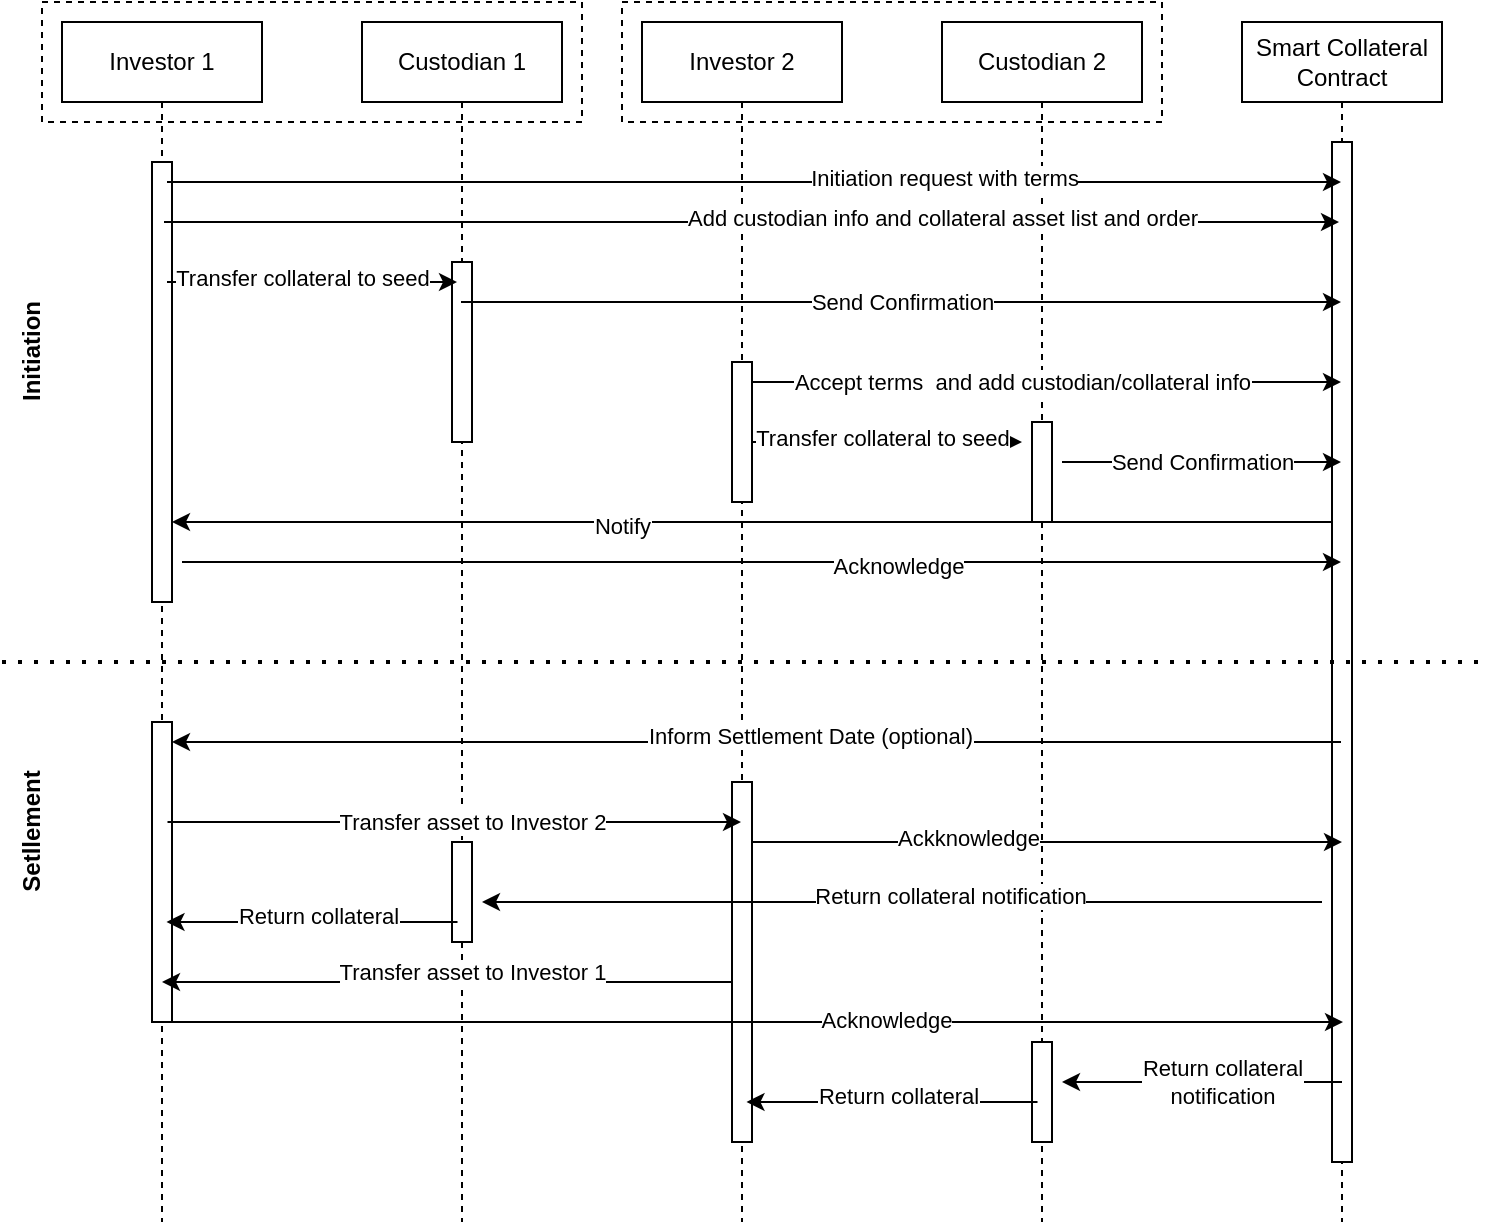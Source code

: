 <mxfile version="21.6.2" type="device">
  <diagram name="Page-1" id="2YBvvXClWsGukQMizWep">
    <mxGraphModel dx="954" dy="652" grid="1" gridSize="10" guides="1" tooltips="1" connect="1" arrows="1" fold="1" page="1" pageScale="1" pageWidth="850" pageHeight="1100" math="0" shadow="0">
      <root>
        <mxCell id="0" />
        <mxCell id="1" parent="0" />
        <mxCell id="dpWOqUeGicR4GXBdAQfl-8" value="" style="rounded=0;whiteSpace=wrap;html=1;dashed=1;" vertex="1" parent="1">
          <mxGeometry x="360" y="30" width="270" height="60" as="geometry" />
        </mxCell>
        <mxCell id="dpWOqUeGicR4GXBdAQfl-7" value="" style="rounded=0;whiteSpace=wrap;html=1;dashed=1;" vertex="1" parent="1">
          <mxGeometry x="70" y="30" width="270" height="60" as="geometry" />
        </mxCell>
        <mxCell id="aM9ryv3xv72pqoxQDRHE-1" value="Investor 1" style="shape=umlLifeline;perimeter=lifelinePerimeter;whiteSpace=wrap;html=1;container=0;dropTarget=0;collapsible=0;recursiveResize=0;outlineConnect=0;portConstraint=eastwest;newEdgeStyle={&quot;edgeStyle&quot;:&quot;elbowEdgeStyle&quot;,&quot;elbow&quot;:&quot;vertical&quot;,&quot;curved&quot;:0,&quot;rounded&quot;:0};" parent="1" vertex="1">
          <mxGeometry x="80" y="40" width="100" height="600" as="geometry" />
        </mxCell>
        <mxCell id="aM9ryv3xv72pqoxQDRHE-2" value="" style="html=1;points=[];perimeter=orthogonalPerimeter;outlineConnect=0;targetShapes=umlLifeline;portConstraint=eastwest;newEdgeStyle={&quot;edgeStyle&quot;:&quot;elbowEdgeStyle&quot;,&quot;elbow&quot;:&quot;vertical&quot;,&quot;curved&quot;:0,&quot;rounded&quot;:0};" parent="aM9ryv3xv72pqoxQDRHE-1" vertex="1">
          <mxGeometry x="45" y="70" width="10" height="220" as="geometry" />
        </mxCell>
        <mxCell id="dpWOqUeGicR4GXBdAQfl-31" value="" style="html=1;points=[];perimeter=orthogonalPerimeter;outlineConnect=0;targetShapes=umlLifeline;portConstraint=eastwest;newEdgeStyle={&quot;edgeStyle&quot;:&quot;elbowEdgeStyle&quot;,&quot;elbow&quot;:&quot;vertical&quot;,&quot;curved&quot;:0,&quot;rounded&quot;:0};" vertex="1" parent="aM9ryv3xv72pqoxQDRHE-1">
          <mxGeometry x="45" y="350" width="10" height="150" as="geometry" />
        </mxCell>
        <mxCell id="aM9ryv3xv72pqoxQDRHE-5" value="Custodian 1" style="shape=umlLifeline;perimeter=lifelinePerimeter;whiteSpace=wrap;html=1;container=0;dropTarget=0;collapsible=0;recursiveResize=0;outlineConnect=0;portConstraint=eastwest;newEdgeStyle={&quot;edgeStyle&quot;:&quot;elbowEdgeStyle&quot;,&quot;elbow&quot;:&quot;vertical&quot;,&quot;curved&quot;:0,&quot;rounded&quot;:0};" parent="1" vertex="1">
          <mxGeometry x="230" y="40" width="100" height="600" as="geometry" />
        </mxCell>
        <mxCell id="aM9ryv3xv72pqoxQDRHE-6" value="" style="html=1;points=[];perimeter=orthogonalPerimeter;outlineConnect=0;targetShapes=umlLifeline;portConstraint=eastwest;newEdgeStyle={&quot;edgeStyle&quot;:&quot;elbowEdgeStyle&quot;,&quot;elbow&quot;:&quot;vertical&quot;,&quot;curved&quot;:0,&quot;rounded&quot;:0};" parent="aM9ryv3xv72pqoxQDRHE-5" vertex="1">
          <mxGeometry x="45" y="120" width="10" height="90" as="geometry" />
        </mxCell>
        <mxCell id="dpWOqUeGicR4GXBdAQfl-43" value="" style="html=1;points=[];perimeter=orthogonalPerimeter;outlineConnect=0;targetShapes=umlLifeline;portConstraint=eastwest;newEdgeStyle={&quot;edgeStyle&quot;:&quot;elbowEdgeStyle&quot;,&quot;elbow&quot;:&quot;vertical&quot;,&quot;curved&quot;:0,&quot;rounded&quot;:0};" vertex="1" parent="aM9ryv3xv72pqoxQDRHE-5">
          <mxGeometry x="45" y="410" width="10" height="50" as="geometry" />
        </mxCell>
        <mxCell id="dpWOqUeGicR4GXBdAQfl-1" value="Investor 2" style="shape=umlLifeline;perimeter=lifelinePerimeter;whiteSpace=wrap;html=1;container=0;dropTarget=0;collapsible=0;recursiveResize=0;outlineConnect=0;portConstraint=eastwest;newEdgeStyle={&quot;edgeStyle&quot;:&quot;elbowEdgeStyle&quot;,&quot;elbow&quot;:&quot;vertical&quot;,&quot;curved&quot;:0,&quot;rounded&quot;:0};" vertex="1" parent="1">
          <mxGeometry x="370" y="40" width="100" height="600" as="geometry" />
        </mxCell>
        <mxCell id="dpWOqUeGicR4GXBdAQfl-2" value="" style="html=1;points=[];perimeter=orthogonalPerimeter;outlineConnect=0;targetShapes=umlLifeline;portConstraint=eastwest;newEdgeStyle={&quot;edgeStyle&quot;:&quot;elbowEdgeStyle&quot;,&quot;elbow&quot;:&quot;vertical&quot;,&quot;curved&quot;:0,&quot;rounded&quot;:0};" vertex="1" parent="dpWOqUeGicR4GXBdAQfl-1">
          <mxGeometry x="45" y="170" width="10" height="70" as="geometry" />
        </mxCell>
        <mxCell id="dpWOqUeGicR4GXBdAQfl-34" value="" style="html=1;points=[];perimeter=orthogonalPerimeter;outlineConnect=0;targetShapes=umlLifeline;portConstraint=eastwest;newEdgeStyle={&quot;edgeStyle&quot;:&quot;elbowEdgeStyle&quot;,&quot;elbow&quot;:&quot;vertical&quot;,&quot;curved&quot;:0,&quot;rounded&quot;:0};" vertex="1" parent="dpWOqUeGicR4GXBdAQfl-1">
          <mxGeometry x="45" y="380" width="10" height="180" as="geometry" />
        </mxCell>
        <mxCell id="dpWOqUeGicR4GXBdAQfl-3" value="Smart Collateral&lt;br&gt;Contract" style="shape=umlLifeline;perimeter=lifelinePerimeter;whiteSpace=wrap;html=1;container=0;dropTarget=0;collapsible=0;recursiveResize=0;outlineConnect=0;portConstraint=eastwest;newEdgeStyle={&quot;edgeStyle&quot;:&quot;elbowEdgeStyle&quot;,&quot;elbow&quot;:&quot;vertical&quot;,&quot;curved&quot;:0,&quot;rounded&quot;:0};" vertex="1" parent="1">
          <mxGeometry x="670" y="40" width="100" height="600" as="geometry" />
        </mxCell>
        <mxCell id="dpWOqUeGicR4GXBdAQfl-4" value="" style="html=1;points=[];perimeter=orthogonalPerimeter;outlineConnect=0;targetShapes=umlLifeline;portConstraint=eastwest;newEdgeStyle={&quot;edgeStyle&quot;:&quot;elbowEdgeStyle&quot;,&quot;elbow&quot;:&quot;vertical&quot;,&quot;curved&quot;:0,&quot;rounded&quot;:0};" vertex="1" parent="dpWOqUeGicR4GXBdAQfl-3">
          <mxGeometry x="45" y="60" width="10" height="510" as="geometry" />
        </mxCell>
        <mxCell id="dpWOqUeGicR4GXBdAQfl-5" value="Custodian 2" style="shape=umlLifeline;perimeter=lifelinePerimeter;whiteSpace=wrap;html=1;container=0;dropTarget=0;collapsible=0;recursiveResize=0;outlineConnect=0;portConstraint=eastwest;newEdgeStyle={&quot;edgeStyle&quot;:&quot;elbowEdgeStyle&quot;,&quot;elbow&quot;:&quot;vertical&quot;,&quot;curved&quot;:0,&quot;rounded&quot;:0};" vertex="1" parent="1">
          <mxGeometry x="520" y="40" width="100" height="600" as="geometry" />
        </mxCell>
        <mxCell id="dpWOqUeGicR4GXBdAQfl-6" value="" style="html=1;points=[];perimeter=orthogonalPerimeter;outlineConnect=0;targetShapes=umlLifeline;portConstraint=eastwest;newEdgeStyle={&quot;edgeStyle&quot;:&quot;elbowEdgeStyle&quot;,&quot;elbow&quot;:&quot;vertical&quot;,&quot;curved&quot;:0,&quot;rounded&quot;:0};" vertex="1" parent="dpWOqUeGicR4GXBdAQfl-5">
          <mxGeometry x="45" y="200" width="10" height="50" as="geometry" />
        </mxCell>
        <mxCell id="dpWOqUeGicR4GXBdAQfl-50" value="" style="html=1;points=[];perimeter=orthogonalPerimeter;outlineConnect=0;targetShapes=umlLifeline;portConstraint=eastwest;newEdgeStyle={&quot;edgeStyle&quot;:&quot;elbowEdgeStyle&quot;,&quot;elbow&quot;:&quot;vertical&quot;,&quot;curved&quot;:0,&quot;rounded&quot;:0};" vertex="1" parent="dpWOqUeGicR4GXBdAQfl-5">
          <mxGeometry x="45" y="510" width="10" height="50" as="geometry" />
        </mxCell>
        <mxCell id="dpWOqUeGicR4GXBdAQfl-9" value="" style="endArrow=classic;html=1;rounded=0;" edge="1" parent="1" target="dpWOqUeGicR4GXBdAQfl-3">
          <mxGeometry width="50" height="50" relative="1" as="geometry">
            <mxPoint x="132.5" y="120" as="sourcePoint" />
            <mxPoint x="427.5" y="120" as="targetPoint" />
          </mxGeometry>
        </mxCell>
        <mxCell id="dpWOqUeGicR4GXBdAQfl-10" value="Initiation request with terms" style="edgeLabel;html=1;align=center;verticalAlign=middle;resizable=0;points=[];" vertex="1" connectable="0" parent="dpWOqUeGicR4GXBdAQfl-9">
          <mxGeometry x="0.256" y="2" relative="1" as="geometry">
            <mxPoint x="20" as="offset" />
          </mxGeometry>
        </mxCell>
        <mxCell id="dpWOqUeGicR4GXBdAQfl-11" value="" style="endArrow=classic;html=1;rounded=0;" edge="1" parent="1">
          <mxGeometry width="50" height="50" relative="1" as="geometry">
            <mxPoint x="131" y="140" as="sourcePoint" />
            <mxPoint x="718.5" y="140" as="targetPoint" />
          </mxGeometry>
        </mxCell>
        <mxCell id="dpWOqUeGicR4GXBdAQfl-12" value="Add custodian info and collateral asset list and order" style="edgeLabel;html=1;align=center;verticalAlign=middle;resizable=0;points=[];" vertex="1" connectable="0" parent="dpWOqUeGicR4GXBdAQfl-11">
          <mxGeometry x="0.256" y="2" relative="1" as="geometry">
            <mxPoint x="20" as="offset" />
          </mxGeometry>
        </mxCell>
        <mxCell id="dpWOqUeGicR4GXBdAQfl-13" value="" style="endArrow=classic;html=1;rounded=0;" edge="1" parent="1">
          <mxGeometry width="50" height="50" relative="1" as="geometry">
            <mxPoint x="132.5" y="170" as="sourcePoint" />
            <mxPoint x="277.5" y="170" as="targetPoint" />
          </mxGeometry>
        </mxCell>
        <mxCell id="dpWOqUeGicR4GXBdAQfl-14" value="Transfer collateral to seed" style="edgeLabel;html=1;align=center;verticalAlign=middle;resizable=0;points=[];" vertex="1" connectable="0" parent="dpWOqUeGicR4GXBdAQfl-13">
          <mxGeometry x="0.083" y="2" relative="1" as="geometry">
            <mxPoint x="-11" as="offset" />
          </mxGeometry>
        </mxCell>
        <mxCell id="dpWOqUeGicR4GXBdAQfl-15" value="Send Confirmation" style="endArrow=classic;html=1;rounded=0;" edge="1" parent="1">
          <mxGeometry width="50" height="50" relative="1" as="geometry">
            <mxPoint x="279.5" y="180" as="sourcePoint" />
            <mxPoint x="719.5" y="180" as="targetPoint" />
          </mxGeometry>
        </mxCell>
        <mxCell id="dpWOqUeGicR4GXBdAQfl-16" value="" style="endArrow=classic;html=1;rounded=0;" edge="1" parent="1">
          <mxGeometry width="50" height="50" relative="1" as="geometry">
            <mxPoint x="425" y="220" as="sourcePoint" />
            <mxPoint x="719.5" y="220" as="targetPoint" />
          </mxGeometry>
        </mxCell>
        <mxCell id="dpWOqUeGicR4GXBdAQfl-17" value="Accept terms&amp;nbsp; and add custodian/collateral info" style="edgeLabel;html=1;align=center;verticalAlign=middle;resizable=0;points=[];" vertex="1" connectable="0" parent="dpWOqUeGicR4GXBdAQfl-16">
          <mxGeometry x="-0.362" y="4" relative="1" as="geometry">
            <mxPoint x="41" y="4" as="offset" />
          </mxGeometry>
        </mxCell>
        <mxCell id="dpWOqUeGicR4GXBdAQfl-18" value="" style="endArrow=classic;html=1;rounded=0;" edge="1" parent="1">
          <mxGeometry width="50" height="50" relative="1" as="geometry">
            <mxPoint x="425" y="250" as="sourcePoint" />
            <mxPoint x="560" y="250" as="targetPoint" />
          </mxGeometry>
        </mxCell>
        <mxCell id="dpWOqUeGicR4GXBdAQfl-19" value="Transfer collateral to seed" style="edgeLabel;html=1;align=center;verticalAlign=middle;resizable=0;points=[];" vertex="1" connectable="0" parent="dpWOqUeGicR4GXBdAQfl-18">
          <mxGeometry x="-0.17" y="2" relative="1" as="geometry">
            <mxPoint x="9" as="offset" />
          </mxGeometry>
        </mxCell>
        <mxCell id="dpWOqUeGicR4GXBdAQfl-20" value="Send Confirmation" style="endArrow=classic;html=1;rounded=0;" edge="1" parent="1" target="dpWOqUeGicR4GXBdAQfl-3">
          <mxGeometry width="50" height="50" relative="1" as="geometry">
            <mxPoint x="580" y="260" as="sourcePoint" />
            <mxPoint x="840" y="260" as="targetPoint" />
          </mxGeometry>
        </mxCell>
        <mxCell id="dpWOqUeGicR4GXBdAQfl-21" value="" style="endArrow=classic;html=1;rounded=0;" edge="1" parent="1">
          <mxGeometry width="50" height="50" relative="1" as="geometry">
            <mxPoint x="715" y="290" as="sourcePoint" />
            <mxPoint x="135" y="290" as="targetPoint" />
          </mxGeometry>
        </mxCell>
        <mxCell id="dpWOqUeGicR4GXBdAQfl-24" value="Notify" style="edgeLabel;html=1;align=center;verticalAlign=middle;resizable=0;points=[];" vertex="1" connectable="0" parent="dpWOqUeGicR4GXBdAQfl-21">
          <mxGeometry x="0.224" y="2" relative="1" as="geometry">
            <mxPoint as="offset" />
          </mxGeometry>
        </mxCell>
        <mxCell id="dpWOqUeGicR4GXBdAQfl-25" value="" style="endArrow=classic;html=1;rounded=0;" edge="1" parent="1" target="dpWOqUeGicR4GXBdAQfl-3">
          <mxGeometry width="50" height="50" relative="1" as="geometry">
            <mxPoint x="140" y="310" as="sourcePoint" />
            <mxPoint x="425.5" y="310" as="targetPoint" />
          </mxGeometry>
        </mxCell>
        <mxCell id="dpWOqUeGicR4GXBdAQfl-26" value="Acknowledge" style="edgeLabel;html=1;align=center;verticalAlign=middle;resizable=0;points=[];" vertex="1" connectable="0" parent="dpWOqUeGicR4GXBdAQfl-25">
          <mxGeometry x="0.235" y="-2" relative="1" as="geometry">
            <mxPoint as="offset" />
          </mxGeometry>
        </mxCell>
        <mxCell id="dpWOqUeGicR4GXBdAQfl-28" value="&lt;b&gt;Initiation&lt;/b&gt;" style="text;html=1;align=center;verticalAlign=middle;resizable=0;points=[];autosize=1;strokeColor=none;fillColor=none;rotation=-90;" vertex="1" parent="1">
          <mxGeometry x="30" y="190" width="70" height="30" as="geometry" />
        </mxCell>
        <mxCell id="dpWOqUeGicR4GXBdAQfl-29" value="&lt;b&gt;Setllement&lt;/b&gt;" style="text;html=1;align=center;verticalAlign=middle;resizable=0;points=[];autosize=1;strokeColor=none;fillColor=none;rotation=-90;" vertex="1" parent="1">
          <mxGeometry x="25" y="430" width="80" height="30" as="geometry" />
        </mxCell>
        <mxCell id="dpWOqUeGicR4GXBdAQfl-30" value="" style="endArrow=none;dashed=1;html=1;dashPattern=1 3;strokeWidth=2;rounded=0;" edge="1" parent="1">
          <mxGeometry width="50" height="50" relative="1" as="geometry">
            <mxPoint x="50" y="360" as="sourcePoint" />
            <mxPoint x="790" y="360" as="targetPoint" />
          </mxGeometry>
        </mxCell>
        <mxCell id="dpWOqUeGicR4GXBdAQfl-32" value="" style="endArrow=classic;html=1;rounded=0;" edge="1" parent="1" source="dpWOqUeGicR4GXBdAQfl-3" target="dpWOqUeGicR4GXBdAQfl-31">
          <mxGeometry width="50" height="50" relative="1" as="geometry">
            <mxPoint x="380" y="310" as="sourcePoint" />
            <mxPoint x="430" y="260" as="targetPoint" />
            <Array as="points">
              <mxPoint x="580" y="400" />
            </Array>
          </mxGeometry>
        </mxCell>
        <mxCell id="dpWOqUeGicR4GXBdAQfl-33" value="Inform Settlement Date (optional)" style="edgeLabel;html=1;align=center;verticalAlign=middle;resizable=0;points=[];" vertex="1" connectable="0" parent="dpWOqUeGicR4GXBdAQfl-32">
          <mxGeometry x="-0.088" y="-3" relative="1" as="geometry">
            <mxPoint x="1" as="offset" />
          </mxGeometry>
        </mxCell>
        <mxCell id="dpWOqUeGicR4GXBdAQfl-35" value="" style="endArrow=classic;html=1;rounded=0;" edge="1" parent="1" target="dpWOqUeGicR4GXBdAQfl-1">
          <mxGeometry width="50" height="50" relative="1" as="geometry">
            <mxPoint x="132.75" y="440" as="sourcePoint" />
            <mxPoint x="277.25" y="440" as="targetPoint" />
          </mxGeometry>
        </mxCell>
        <mxCell id="dpWOqUeGicR4GXBdAQfl-36" value="Transfer asset to Investor 2" style="edgeLabel;html=1;align=center;verticalAlign=middle;resizable=0;points=[];" vertex="1" connectable="0" parent="dpWOqUeGicR4GXBdAQfl-35">
          <mxGeometry x="-0.471" y="4" relative="1" as="geometry">
            <mxPoint x="76" y="4" as="offset" />
          </mxGeometry>
        </mxCell>
        <mxCell id="dpWOqUeGicR4GXBdAQfl-37" value="" style="endArrow=classic;html=1;rounded=0;" edge="1" parent="1">
          <mxGeometry width="50" height="50" relative="1" as="geometry">
            <mxPoint x="414.5" y="520" as="sourcePoint" />
            <mxPoint x="130" y="520" as="targetPoint" />
          </mxGeometry>
        </mxCell>
        <mxCell id="dpWOqUeGicR4GXBdAQfl-38" value="Transfer asset to Investor 1" style="edgeLabel;html=1;align=center;verticalAlign=middle;resizable=0;points=[];" vertex="1" connectable="0" parent="dpWOqUeGicR4GXBdAQfl-37">
          <mxGeometry x="-0.448" y="-4" relative="1" as="geometry">
            <mxPoint x="-51" y="-1" as="offset" />
          </mxGeometry>
        </mxCell>
        <mxCell id="dpWOqUeGicR4GXBdAQfl-39" value="" style="endArrow=classic;html=1;rounded=0;" edge="1" parent="1">
          <mxGeometry width="50" height="50" relative="1" as="geometry">
            <mxPoint x="425" y="450" as="sourcePoint" />
            <mxPoint x="720" y="450" as="targetPoint" />
          </mxGeometry>
        </mxCell>
        <mxCell id="dpWOqUeGicR4GXBdAQfl-41" value="Ackknowledge" style="edgeLabel;html=1;align=center;verticalAlign=middle;resizable=0;points=[];" vertex="1" connectable="0" parent="dpWOqUeGicR4GXBdAQfl-39">
          <mxGeometry x="-0.268" y="2" relative="1" as="geometry">
            <mxPoint as="offset" />
          </mxGeometry>
        </mxCell>
        <mxCell id="dpWOqUeGicR4GXBdAQfl-40" value="" style="endArrow=classic;html=1;rounded=0;" edge="1" parent="1">
          <mxGeometry width="50" height="50" relative="1" as="geometry">
            <mxPoint x="130" y="540" as="sourcePoint" />
            <mxPoint x="720.5" y="540" as="targetPoint" />
          </mxGeometry>
        </mxCell>
        <mxCell id="dpWOqUeGicR4GXBdAQfl-42" value="Acknowledge" style="edgeLabel;html=1;align=center;verticalAlign=middle;resizable=0;points=[];" vertex="1" connectable="0" parent="dpWOqUeGicR4GXBdAQfl-40">
          <mxGeometry x="0.224" y="1" relative="1" as="geometry">
            <mxPoint as="offset" />
          </mxGeometry>
        </mxCell>
        <mxCell id="dpWOqUeGicR4GXBdAQfl-44" value="" style="endArrow=classic;html=1;rounded=0;" edge="1" parent="1">
          <mxGeometry width="50" height="50" relative="1" as="geometry">
            <mxPoint x="710" y="480" as="sourcePoint" />
            <mxPoint x="290" y="480" as="targetPoint" />
          </mxGeometry>
        </mxCell>
        <mxCell id="dpWOqUeGicR4GXBdAQfl-45" value="Return collateral notification" style="edgeLabel;html=1;align=center;verticalAlign=middle;resizable=0;points=[];" vertex="1" connectable="0" parent="dpWOqUeGicR4GXBdAQfl-44">
          <mxGeometry x="-0.114" y="-3" relative="1" as="geometry">
            <mxPoint as="offset" />
          </mxGeometry>
        </mxCell>
        <mxCell id="dpWOqUeGicR4GXBdAQfl-46" value="" style="endArrow=classic;html=1;rounded=0;" edge="1" parent="1">
          <mxGeometry width="50" height="50" relative="1" as="geometry">
            <mxPoint x="277.75" y="490" as="sourcePoint" />
            <mxPoint x="132.25" y="490" as="targetPoint" />
          </mxGeometry>
        </mxCell>
        <mxCell id="dpWOqUeGicR4GXBdAQfl-47" value="Return collateral" style="edgeLabel;html=1;align=center;verticalAlign=middle;resizable=0;points=[];" vertex="1" connectable="0" parent="dpWOqUeGicR4GXBdAQfl-46">
          <mxGeometry x="-0.041" y="-3" relative="1" as="geometry">
            <mxPoint as="offset" />
          </mxGeometry>
        </mxCell>
        <mxCell id="dpWOqUeGicR4GXBdAQfl-48" value="" style="endArrow=classic;html=1;rounded=0;" edge="1" parent="1">
          <mxGeometry width="50" height="50" relative="1" as="geometry">
            <mxPoint x="720" y="570" as="sourcePoint" />
            <mxPoint x="580" y="570" as="targetPoint" />
          </mxGeometry>
        </mxCell>
        <mxCell id="dpWOqUeGicR4GXBdAQfl-49" value="Return collateral &lt;br&gt;notification" style="edgeLabel;html=1;align=center;verticalAlign=middle;resizable=0;points=[];" vertex="1" connectable="0" parent="dpWOqUeGicR4GXBdAQfl-48">
          <mxGeometry x="-0.114" y="-3" relative="1" as="geometry">
            <mxPoint x="2" y="3" as="offset" />
          </mxGeometry>
        </mxCell>
        <mxCell id="dpWOqUeGicR4GXBdAQfl-53" value="" style="endArrow=classic;html=1;rounded=0;" edge="1" parent="1">
          <mxGeometry width="50" height="50" relative="1" as="geometry">
            <mxPoint x="567.75" y="580" as="sourcePoint" />
            <mxPoint x="422.25" y="580" as="targetPoint" />
          </mxGeometry>
        </mxCell>
        <mxCell id="dpWOqUeGicR4GXBdAQfl-54" value="Return collateral" style="edgeLabel;html=1;align=center;verticalAlign=middle;resizable=0;points=[];" vertex="1" connectable="0" parent="dpWOqUeGicR4GXBdAQfl-53">
          <mxGeometry x="-0.041" y="-3" relative="1" as="geometry">
            <mxPoint as="offset" />
          </mxGeometry>
        </mxCell>
      </root>
    </mxGraphModel>
  </diagram>
</mxfile>
